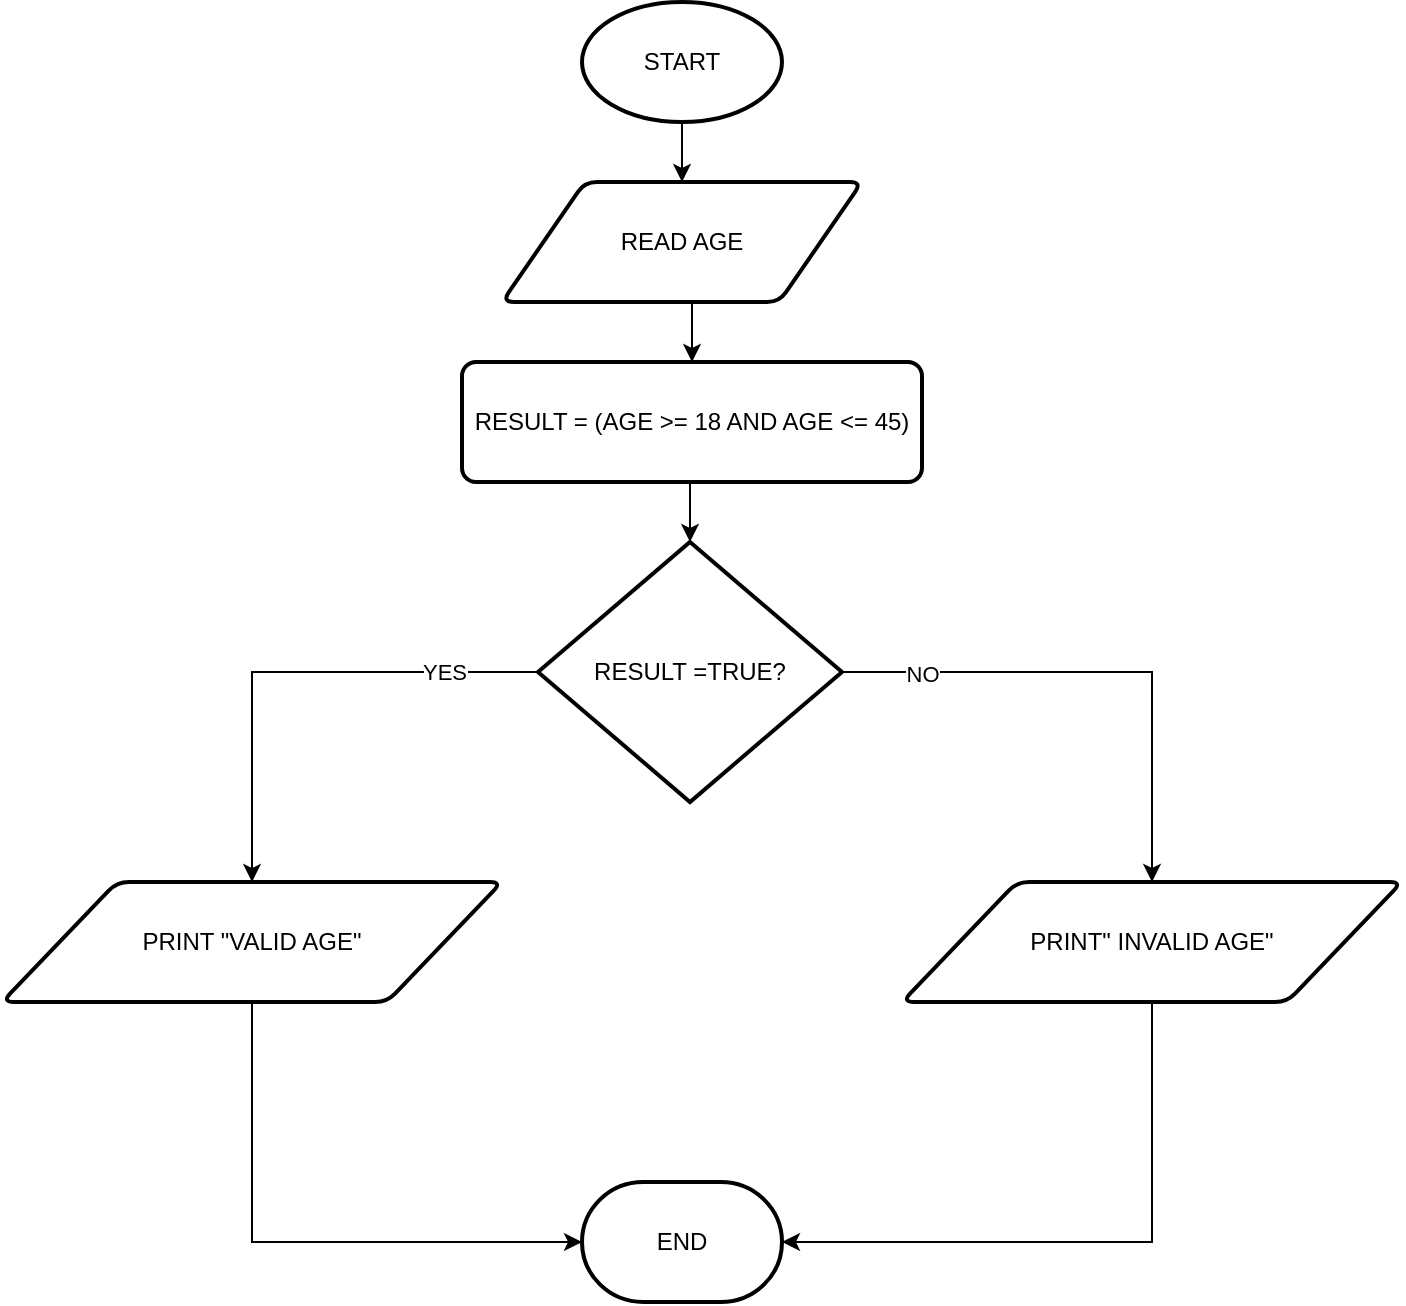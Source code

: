 <mxfile version="25.0.3">
  <diagram id="C5RBs43oDa-KdzZeNtuy" name="Page-1">
    <mxGraphModel dx="1290" dy="530" grid="1" gridSize="10" guides="1" tooltips="1" connect="1" arrows="1" fold="1" page="1" pageScale="1" pageWidth="827" pageHeight="1169" math="0" shadow="0">
      <root>
        <mxCell id="WIyWlLk6GJQsqaUBKTNV-0" />
        <mxCell id="WIyWlLk6GJQsqaUBKTNV-1" parent="WIyWlLk6GJQsqaUBKTNV-0" />
        <mxCell id="d_SjFFps5UnjsoisZp1E-10" style="edgeStyle=orthogonalEdgeStyle;rounded=0;orthogonalLoop=1;jettySize=auto;html=1;exitX=0.5;exitY=1;exitDx=0;exitDy=0;exitPerimeter=0;entryX=0.5;entryY=0;entryDx=0;entryDy=0;" edge="1" parent="WIyWlLk6GJQsqaUBKTNV-1" source="d_SjFFps5UnjsoisZp1E-0" target="d_SjFFps5UnjsoisZp1E-1">
          <mxGeometry relative="1" as="geometry" />
        </mxCell>
        <mxCell id="d_SjFFps5UnjsoisZp1E-0" value="START" style="strokeWidth=2;html=1;shape=mxgraph.flowchart.start_1;whiteSpace=wrap;" vertex="1" parent="WIyWlLk6GJQsqaUBKTNV-1">
          <mxGeometry x="360" y="70" width="100" height="60" as="geometry" />
        </mxCell>
        <mxCell id="d_SjFFps5UnjsoisZp1E-13" style="edgeStyle=orthogonalEdgeStyle;rounded=0;orthogonalLoop=1;jettySize=auto;html=1;exitX=0.5;exitY=1;exitDx=0;exitDy=0;entryX=0.5;entryY=0;entryDx=0;entryDy=0;" edge="1" parent="WIyWlLk6GJQsqaUBKTNV-1" source="d_SjFFps5UnjsoisZp1E-1" target="d_SjFFps5UnjsoisZp1E-11">
          <mxGeometry relative="1" as="geometry" />
        </mxCell>
        <mxCell id="d_SjFFps5UnjsoisZp1E-1" value="READ AGE" style="shape=parallelogram;html=1;strokeWidth=2;perimeter=parallelogramPerimeter;whiteSpace=wrap;rounded=1;arcSize=12;size=0.23;" vertex="1" parent="WIyWlLk6GJQsqaUBKTNV-1">
          <mxGeometry x="320" y="160" width="180" height="60" as="geometry" />
        </mxCell>
        <mxCell id="d_SjFFps5UnjsoisZp1E-5" style="edgeStyle=orthogonalEdgeStyle;rounded=0;orthogonalLoop=1;jettySize=auto;html=1;exitX=0;exitY=0.5;exitDx=0;exitDy=0;exitPerimeter=0;entryX=0.5;entryY=0;entryDx=0;entryDy=0;" edge="1" parent="WIyWlLk6GJQsqaUBKTNV-1" source="d_SjFFps5UnjsoisZp1E-2" target="d_SjFFps5UnjsoisZp1E-3">
          <mxGeometry relative="1" as="geometry" />
        </mxCell>
        <mxCell id="d_SjFFps5UnjsoisZp1E-7" value="YES" style="edgeLabel;html=1;align=center;verticalAlign=middle;resizable=0;points=[];" vertex="1" connectable="0" parent="d_SjFFps5UnjsoisZp1E-5">
          <mxGeometry x="-0.62" relative="1" as="geometry">
            <mxPoint as="offset" />
          </mxGeometry>
        </mxCell>
        <mxCell id="d_SjFFps5UnjsoisZp1E-6" style="edgeStyle=orthogonalEdgeStyle;rounded=0;orthogonalLoop=1;jettySize=auto;html=1;exitX=1;exitY=0.5;exitDx=0;exitDy=0;exitPerimeter=0;entryX=0.5;entryY=0;entryDx=0;entryDy=0;" edge="1" parent="WIyWlLk6GJQsqaUBKTNV-1" source="d_SjFFps5UnjsoisZp1E-2" target="d_SjFFps5UnjsoisZp1E-4">
          <mxGeometry relative="1" as="geometry" />
        </mxCell>
        <mxCell id="d_SjFFps5UnjsoisZp1E-8" value="NO" style="edgeLabel;html=1;align=center;verticalAlign=middle;resizable=0;points=[];" vertex="1" connectable="0" parent="d_SjFFps5UnjsoisZp1E-6">
          <mxGeometry x="-0.691" y="-1" relative="1" as="geometry">
            <mxPoint as="offset" />
          </mxGeometry>
        </mxCell>
        <mxCell id="d_SjFFps5UnjsoisZp1E-2" value="RESULT =TRUE?" style="strokeWidth=2;html=1;shape=mxgraph.flowchart.decision;whiteSpace=wrap;" vertex="1" parent="WIyWlLk6GJQsqaUBKTNV-1">
          <mxGeometry x="338" y="340" width="152" height="130" as="geometry" />
        </mxCell>
        <mxCell id="d_SjFFps5UnjsoisZp1E-3" value="PRINT &quot;VALID AGE&quot;" style="shape=parallelogram;html=1;strokeWidth=2;perimeter=parallelogramPerimeter;whiteSpace=wrap;rounded=1;arcSize=12;size=0.23;" vertex="1" parent="WIyWlLk6GJQsqaUBKTNV-1">
          <mxGeometry x="70" y="510" width="250" height="60" as="geometry" />
        </mxCell>
        <mxCell id="d_SjFFps5UnjsoisZp1E-4" value="PRINT&quot; INVALID AGE&quot;" style="shape=parallelogram;html=1;strokeWidth=2;perimeter=parallelogramPerimeter;whiteSpace=wrap;rounded=1;arcSize=12;size=0.23;" vertex="1" parent="WIyWlLk6GJQsqaUBKTNV-1">
          <mxGeometry x="520" y="510" width="250" height="60" as="geometry" />
        </mxCell>
        <mxCell id="d_SjFFps5UnjsoisZp1E-11" value="RESULT = (AGE &amp;gt;= 18 AND AGE &amp;lt;= 45)" style="rounded=1;whiteSpace=wrap;html=1;absoluteArcSize=1;arcSize=14;strokeWidth=2;" vertex="1" parent="WIyWlLk6GJQsqaUBKTNV-1">
          <mxGeometry x="300" y="250" width="230" height="60" as="geometry" />
        </mxCell>
        <mxCell id="d_SjFFps5UnjsoisZp1E-12" style="edgeStyle=orthogonalEdgeStyle;rounded=0;orthogonalLoop=1;jettySize=auto;html=1;exitX=0.5;exitY=1;exitDx=0;exitDy=0;entryX=0.5;entryY=0;entryDx=0;entryDy=0;entryPerimeter=0;" edge="1" parent="WIyWlLk6GJQsqaUBKTNV-1" source="d_SjFFps5UnjsoisZp1E-11" target="d_SjFFps5UnjsoisZp1E-2">
          <mxGeometry relative="1" as="geometry" />
        </mxCell>
        <mxCell id="d_SjFFps5UnjsoisZp1E-14" value="END" style="strokeWidth=2;html=1;shape=mxgraph.flowchart.terminator;whiteSpace=wrap;" vertex="1" parent="WIyWlLk6GJQsqaUBKTNV-1">
          <mxGeometry x="360" y="660" width="100" height="60" as="geometry" />
        </mxCell>
        <mxCell id="d_SjFFps5UnjsoisZp1E-15" style="edgeStyle=orthogonalEdgeStyle;rounded=0;orthogonalLoop=1;jettySize=auto;html=1;exitX=0.5;exitY=1;exitDx=0;exitDy=0;entryX=1;entryY=0.5;entryDx=0;entryDy=0;entryPerimeter=0;" edge="1" parent="WIyWlLk6GJQsqaUBKTNV-1" source="d_SjFFps5UnjsoisZp1E-4" target="d_SjFFps5UnjsoisZp1E-14">
          <mxGeometry relative="1" as="geometry" />
        </mxCell>
        <mxCell id="d_SjFFps5UnjsoisZp1E-16" style="edgeStyle=orthogonalEdgeStyle;rounded=0;orthogonalLoop=1;jettySize=auto;html=1;exitX=0.5;exitY=1;exitDx=0;exitDy=0;entryX=0;entryY=0.5;entryDx=0;entryDy=0;entryPerimeter=0;" edge="1" parent="WIyWlLk6GJQsqaUBKTNV-1" source="d_SjFFps5UnjsoisZp1E-3" target="d_SjFFps5UnjsoisZp1E-14">
          <mxGeometry relative="1" as="geometry" />
        </mxCell>
      </root>
    </mxGraphModel>
  </diagram>
</mxfile>
